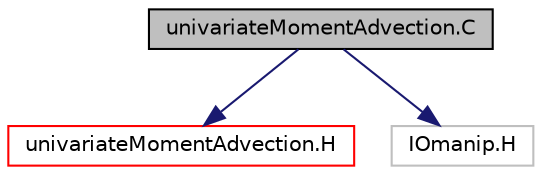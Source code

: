 digraph "univariateMomentAdvection.C"
{
  bgcolor="transparent";
  edge [fontname="Helvetica",fontsize="10",labelfontname="Helvetica",labelfontsize="10"];
  node [fontname="Helvetica",fontsize="10",shape=record];
  Node0 [label="univariateMomentAdvection.C",height=0.2,width=0.4,color="black", fillcolor="grey75", style="filled", fontcolor="black"];
  Node0 -> Node1 [color="midnightblue",fontsize="10",style="solid",fontname="Helvetica"];
  Node1 [label="univariateMomentAdvection.H",height=0.2,width=0.4,color="red",URL="$a00158.html"];
  Node0 -> Node44 [color="midnightblue",fontsize="10",style="solid",fontname="Helvetica"];
  Node44 [label="IOmanip.H",height=0.2,width=0.4,color="grey75"];
}
